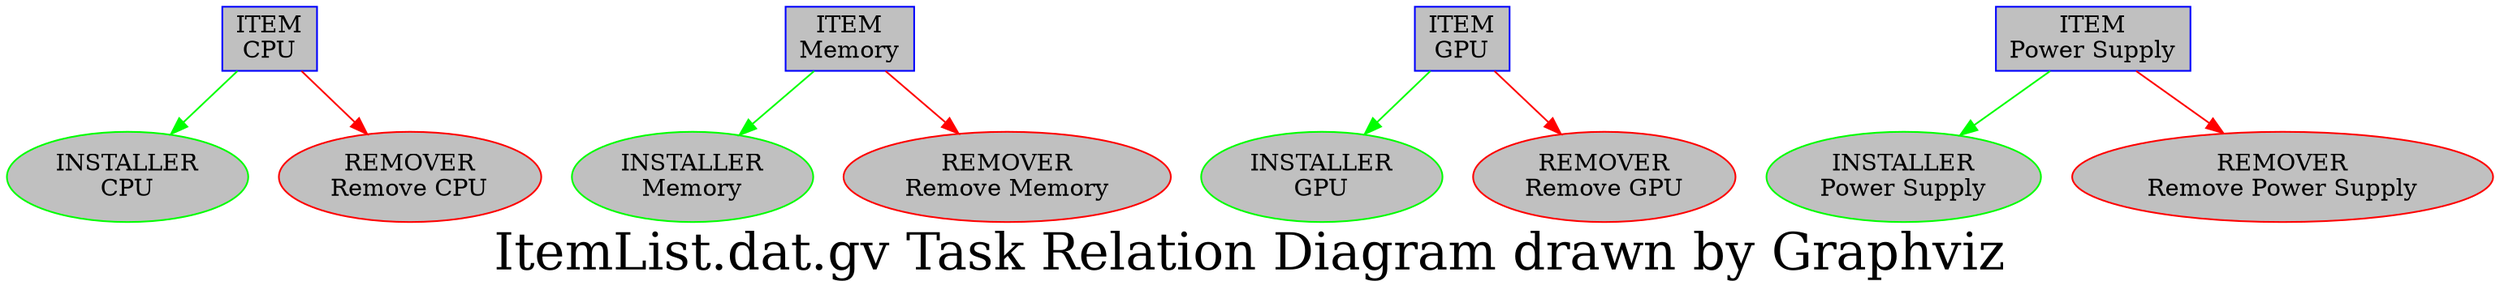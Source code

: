 digraph task {
node[style="filled", fillcolor="grey"]  "ITEM\nCPU" [shape=box][color=blue]
  "INSTALLER\nCPU" [color=green]
  "REMOVER\nRemove CPU" [color=red]
  "ITEM\nCPU"->"INSTALLER\nCPU" [color=green]
  "ITEM\nCPU"->"REMOVER\nRemove CPU" [color=red]
  "ITEM\nMemory" [shape=box][color=blue]
  "INSTALLER\nMemory" [color=green]
  "REMOVER\nRemove Memory" [color=red]
  "ITEM\nMemory"->"INSTALLER\nMemory" [color=green]
  "ITEM\nMemory"->"REMOVER\nRemove Memory" [color=red]
  "ITEM\nGPU" [shape=box][color=blue]
  "INSTALLER\nGPU" [color=green]
  "REMOVER\nRemove GPU" [color=red]
  "ITEM\nGPU"->"INSTALLER\nGPU" [color=green]
  "ITEM\nGPU"->"REMOVER\nRemove GPU" [color=red]
  "ITEM\nPower Supply" [shape=box][color=blue]
  "INSTALLER\nPower Supply" [color=green]
  "REMOVER\nRemove Power Supply" [color=red]
  "ITEM\nPower Supply"->"INSTALLER\nPower Supply" [color=green]
  "ITEM\nPower Supply"->"REMOVER\nRemove Power Supply" [color=red]

			label = "ItemList.dat.gv Task Relation Diagram drawn by Graphviz"; fontsize=30;}
